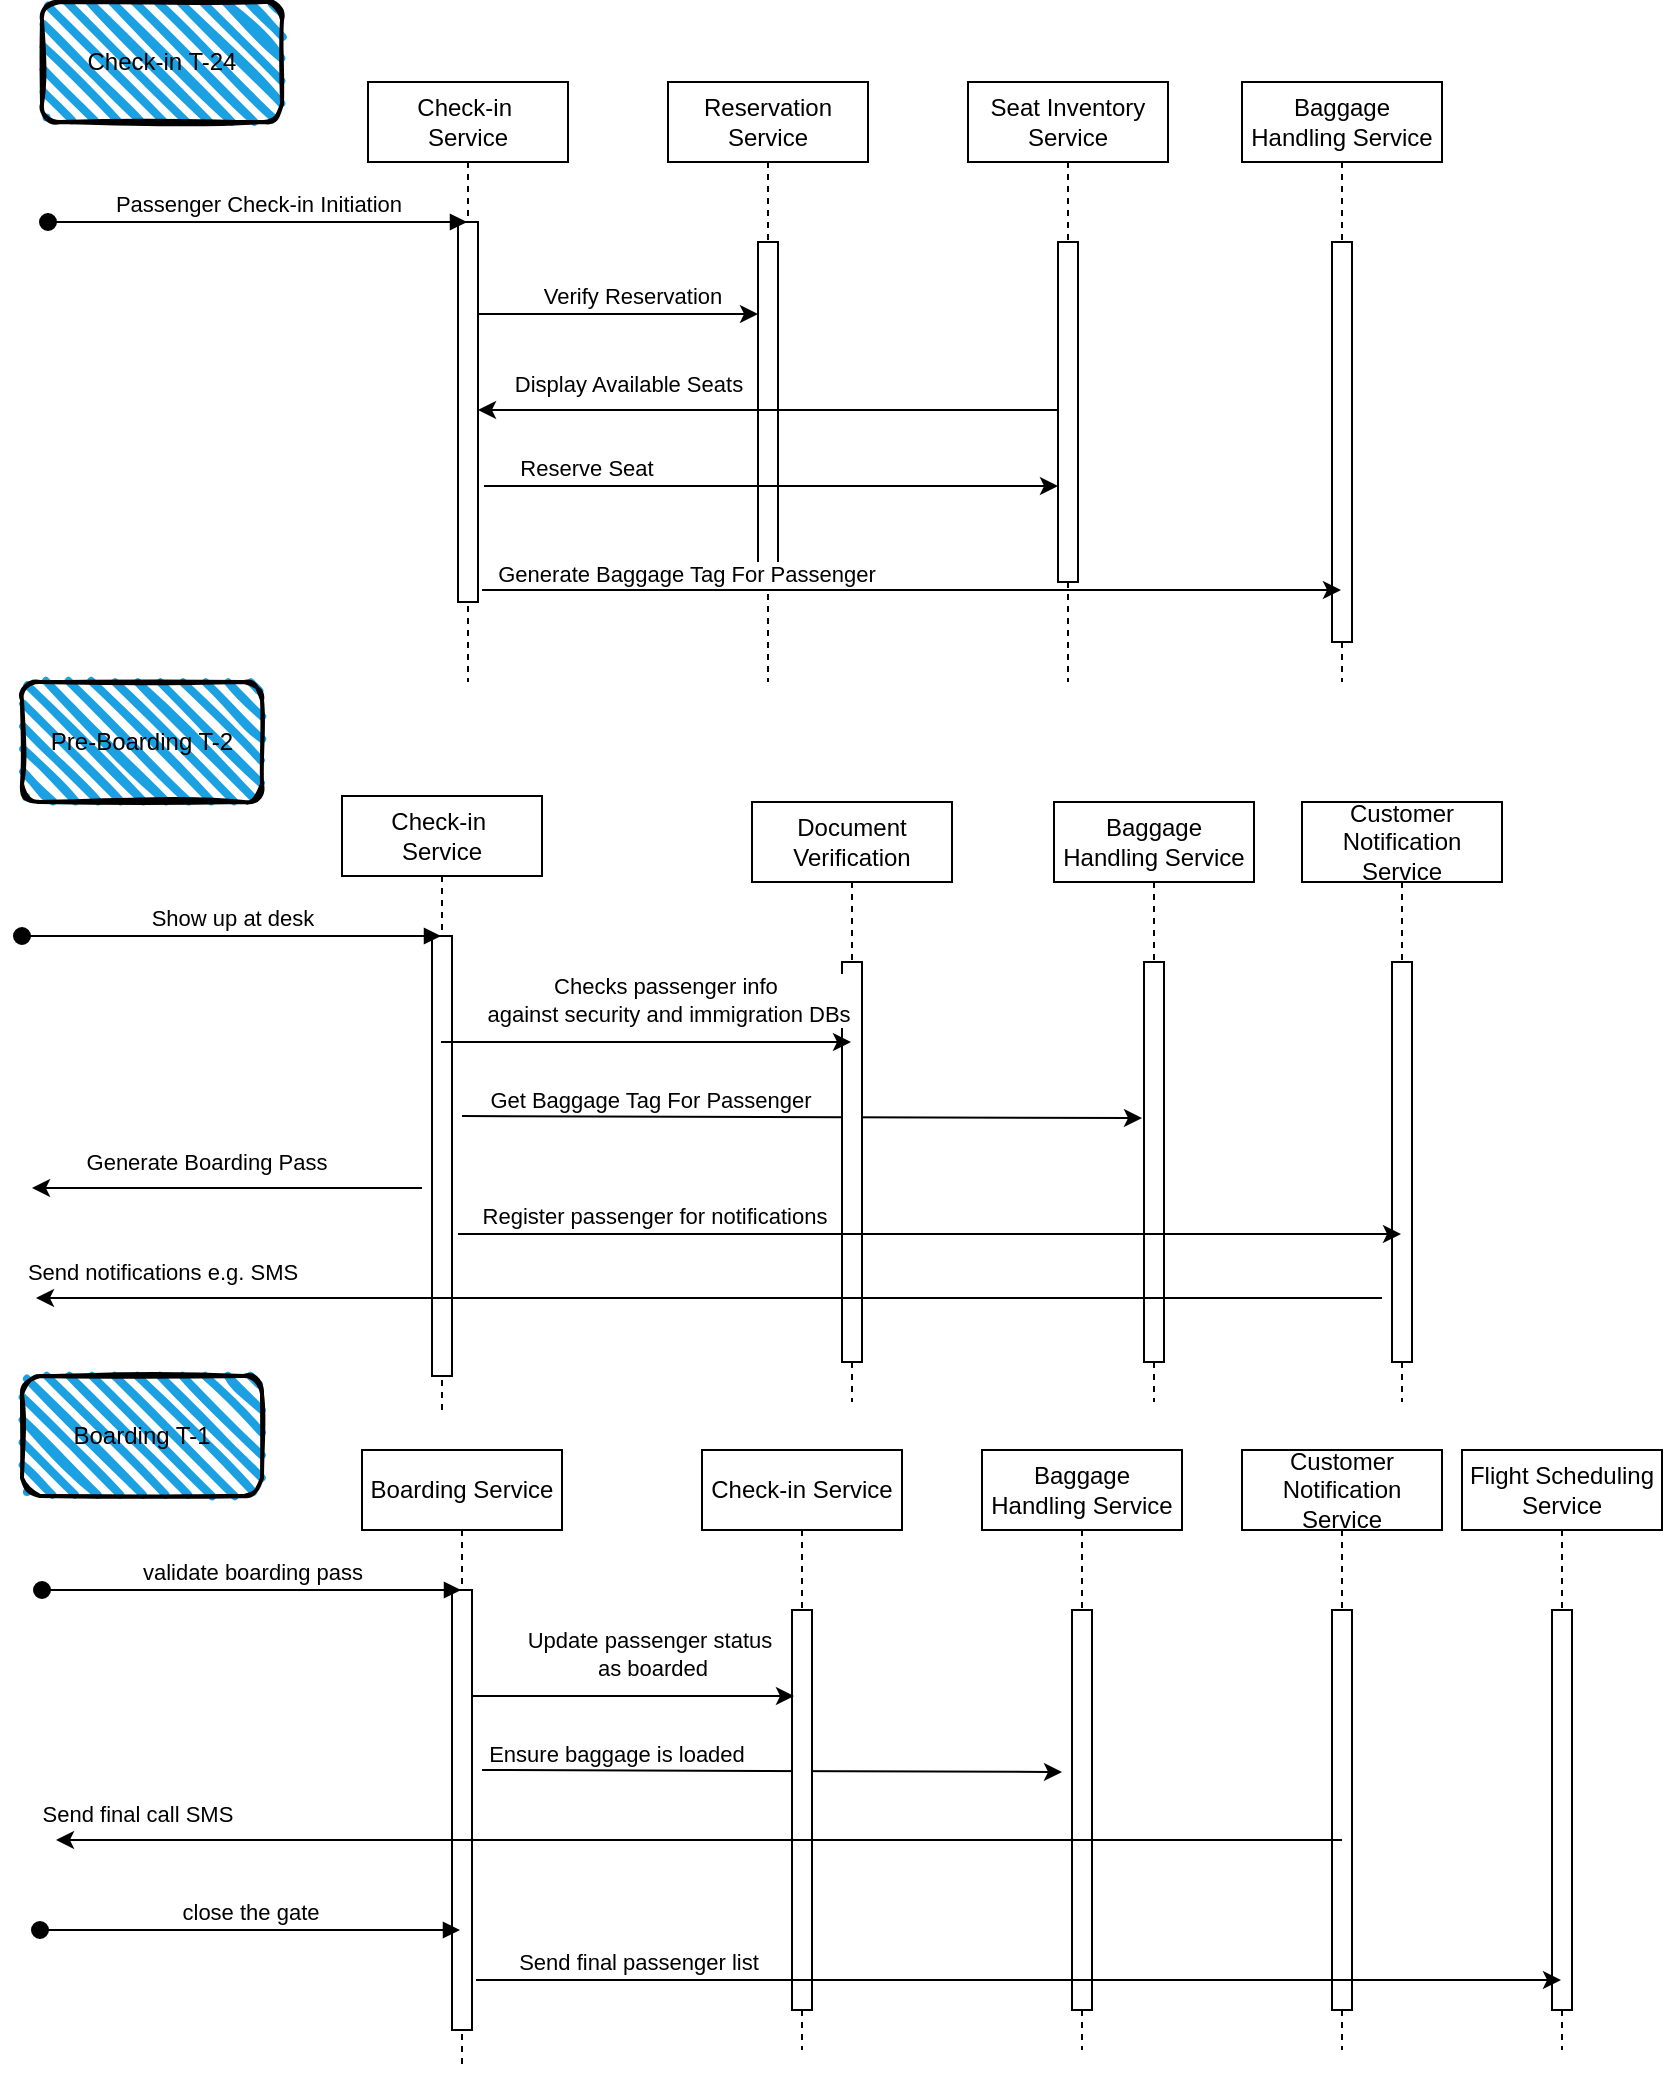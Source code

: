 <mxfile version="24.7.17">
  <diagram name="Page-1" id="2YBvvXClWsGukQMizWep">
    <mxGraphModel dx="1434" dy="738" grid="1" gridSize="10" guides="1" tooltips="1" connect="1" arrows="1" fold="1" page="1" pageScale="1" pageWidth="850" pageHeight="1100" math="0" shadow="0">
      <root>
        <mxCell id="0" />
        <mxCell id="1" parent="0" />
        <mxCell id="aM9ryv3xv72pqoxQDRHE-1" value="Check-in&amp;nbsp;&lt;div&gt;Service&lt;/div&gt;" style="shape=umlLifeline;perimeter=lifelinePerimeter;whiteSpace=wrap;html=1;container=0;dropTarget=0;collapsible=0;recursiveResize=0;outlineConnect=0;portConstraint=eastwest;newEdgeStyle={&quot;edgeStyle&quot;:&quot;elbowEdgeStyle&quot;,&quot;elbow&quot;:&quot;vertical&quot;,&quot;curved&quot;:0,&quot;rounded&quot;:0};" parent="1" vertex="1">
          <mxGeometry x="183" y="50" width="100" height="300" as="geometry" />
        </mxCell>
        <mxCell id="aM9ryv3xv72pqoxQDRHE-2" value="" style="html=1;points=[];perimeter=orthogonalPerimeter;outlineConnect=0;targetShapes=umlLifeline;portConstraint=eastwest;newEdgeStyle={&quot;edgeStyle&quot;:&quot;elbowEdgeStyle&quot;,&quot;elbow&quot;:&quot;vertical&quot;,&quot;curved&quot;:0,&quot;rounded&quot;:0};" parent="aM9ryv3xv72pqoxQDRHE-1" vertex="1">
          <mxGeometry x="45" y="70" width="10" height="190" as="geometry" />
        </mxCell>
        <mxCell id="aM9ryv3xv72pqoxQDRHE-3" value="Passenger Check-in Initiation" style="html=1;verticalAlign=bottom;startArrow=oval;endArrow=block;startSize=8;edgeStyle=elbowEdgeStyle;elbow=vertical;curved=0;rounded=0;" parent="aM9ryv3xv72pqoxQDRHE-1" target="aM9ryv3xv72pqoxQDRHE-1" edge="1">
          <mxGeometry relative="1" as="geometry">
            <mxPoint x="-160" y="70" as="sourcePoint" />
            <mxPoint x="-32" y="69" as="targetPoint" />
          </mxGeometry>
        </mxCell>
        <mxCell id="aM9ryv3xv72pqoxQDRHE-5" value="Reservation Service" style="shape=umlLifeline;perimeter=lifelinePerimeter;whiteSpace=wrap;html=1;container=0;dropTarget=0;collapsible=0;recursiveResize=0;outlineConnect=0;portConstraint=eastwest;newEdgeStyle={&quot;edgeStyle&quot;:&quot;elbowEdgeStyle&quot;,&quot;elbow&quot;:&quot;vertical&quot;,&quot;curved&quot;:0,&quot;rounded&quot;:0};" parent="1" vertex="1">
          <mxGeometry x="333" y="50" width="100" height="300" as="geometry" />
        </mxCell>
        <mxCell id="aM9ryv3xv72pqoxQDRHE-6" value="" style="html=1;points=[];perimeter=orthogonalPerimeter;outlineConnect=0;targetShapes=umlLifeline;portConstraint=eastwest;newEdgeStyle={&quot;edgeStyle&quot;:&quot;elbowEdgeStyle&quot;,&quot;elbow&quot;:&quot;vertical&quot;,&quot;curved&quot;:0,&quot;rounded&quot;:0};" parent="aM9ryv3xv72pqoxQDRHE-5" vertex="1">
          <mxGeometry x="45" y="80" width="10" height="170" as="geometry" />
        </mxCell>
        <mxCell id="A5Q3U65SZ9ayOwc_HAjR-1" value="" style="endArrow=classic;html=1;rounded=0;" edge="1" parent="1" target="aM9ryv3xv72pqoxQDRHE-6">
          <mxGeometry width="50" height="50" relative="1" as="geometry">
            <mxPoint x="238" y="166" as="sourcePoint" />
            <mxPoint x="373" y="170" as="targetPoint" />
          </mxGeometry>
        </mxCell>
        <mxCell id="A5Q3U65SZ9ayOwc_HAjR-2" value="Verify Reservation" style="edgeLabel;html=1;align=center;verticalAlign=middle;resizable=0;points=[];" vertex="1" connectable="0" parent="A5Q3U65SZ9ayOwc_HAjR-1">
          <mxGeometry x="0.1" y="1" relative="1" as="geometry">
            <mxPoint y="-8" as="offset" />
          </mxGeometry>
        </mxCell>
        <mxCell id="A5Q3U65SZ9ayOwc_HAjR-4" value="Seat Inventory Service" style="shape=umlLifeline;perimeter=lifelinePerimeter;whiteSpace=wrap;html=1;container=0;dropTarget=0;collapsible=0;recursiveResize=0;outlineConnect=0;portConstraint=eastwest;newEdgeStyle={&quot;edgeStyle&quot;:&quot;elbowEdgeStyle&quot;,&quot;elbow&quot;:&quot;vertical&quot;,&quot;curved&quot;:0,&quot;rounded&quot;:0};" vertex="1" parent="1">
          <mxGeometry x="483" y="50" width="100" height="300" as="geometry" />
        </mxCell>
        <mxCell id="A5Q3U65SZ9ayOwc_HAjR-5" value="" style="html=1;points=[];perimeter=orthogonalPerimeter;outlineConnect=0;targetShapes=umlLifeline;portConstraint=eastwest;newEdgeStyle={&quot;edgeStyle&quot;:&quot;elbowEdgeStyle&quot;,&quot;elbow&quot;:&quot;vertical&quot;,&quot;curved&quot;:0,&quot;rounded&quot;:0};" vertex="1" parent="A5Q3U65SZ9ayOwc_HAjR-4">
          <mxGeometry x="45" y="80" width="10" height="170" as="geometry" />
        </mxCell>
        <mxCell id="A5Q3U65SZ9ayOwc_HAjR-6" value="" style="endArrow=classic;html=1;rounded=0;" edge="1" parent="1" source="A5Q3U65SZ9ayOwc_HAjR-5">
          <mxGeometry width="50" height="50" relative="1" as="geometry">
            <mxPoint x="520" y="210" as="sourcePoint" />
            <mxPoint x="238" y="214" as="targetPoint" />
          </mxGeometry>
        </mxCell>
        <mxCell id="A5Q3U65SZ9ayOwc_HAjR-7" value="Display Available Seats" style="edgeLabel;html=1;align=center;verticalAlign=middle;resizable=0;points=[];" vertex="1" connectable="0" parent="A5Q3U65SZ9ayOwc_HAjR-6">
          <mxGeometry x="-0.433" y="1" relative="1" as="geometry">
            <mxPoint x="-133" y="-14" as="offset" />
          </mxGeometry>
        </mxCell>
        <mxCell id="A5Q3U65SZ9ayOwc_HAjR-8" value="" style="endArrow=classic;html=1;rounded=0;" edge="1" parent="1">
          <mxGeometry width="50" height="50" relative="1" as="geometry">
            <mxPoint x="241" y="252" as="sourcePoint" />
            <mxPoint x="528" y="252" as="targetPoint" />
          </mxGeometry>
        </mxCell>
        <mxCell id="A5Q3U65SZ9ayOwc_HAjR-9" value="Reserve Seat" style="edgeLabel;html=1;align=center;verticalAlign=middle;resizable=0;points=[];" vertex="1" connectable="0" parent="A5Q3U65SZ9ayOwc_HAjR-8">
          <mxGeometry x="0.1" y="1" relative="1" as="geometry">
            <mxPoint x="-107" y="-8" as="offset" />
          </mxGeometry>
        </mxCell>
        <mxCell id="A5Q3U65SZ9ayOwc_HAjR-11" value="Baggage Handling Service" style="shape=umlLifeline;perimeter=lifelinePerimeter;whiteSpace=wrap;html=1;container=0;dropTarget=0;collapsible=0;recursiveResize=0;outlineConnect=0;portConstraint=eastwest;newEdgeStyle={&quot;edgeStyle&quot;:&quot;elbowEdgeStyle&quot;,&quot;elbow&quot;:&quot;vertical&quot;,&quot;curved&quot;:0,&quot;rounded&quot;:0};" vertex="1" parent="1">
          <mxGeometry x="620" y="50" width="100" height="300" as="geometry" />
        </mxCell>
        <mxCell id="A5Q3U65SZ9ayOwc_HAjR-12" value="" style="html=1;points=[];perimeter=orthogonalPerimeter;outlineConnect=0;targetShapes=umlLifeline;portConstraint=eastwest;newEdgeStyle={&quot;edgeStyle&quot;:&quot;elbowEdgeStyle&quot;,&quot;elbow&quot;:&quot;vertical&quot;,&quot;curved&quot;:0,&quot;rounded&quot;:0};" vertex="1" parent="A5Q3U65SZ9ayOwc_HAjR-11">
          <mxGeometry x="45" y="80" width="10" height="200" as="geometry" />
        </mxCell>
        <mxCell id="A5Q3U65SZ9ayOwc_HAjR-14" value="" style="endArrow=classic;html=1;rounded=0;" edge="1" parent="1">
          <mxGeometry width="50" height="50" relative="1" as="geometry">
            <mxPoint x="240" y="304" as="sourcePoint" />
            <mxPoint x="669.5" y="304" as="targetPoint" />
          </mxGeometry>
        </mxCell>
        <mxCell id="A5Q3U65SZ9ayOwc_HAjR-15" value="Generate Baggage Tag For Passenger" style="edgeLabel;html=1;align=center;verticalAlign=middle;resizable=0;points=[];" vertex="1" connectable="0" parent="A5Q3U65SZ9ayOwc_HAjR-14">
          <mxGeometry x="0.1" y="1" relative="1" as="geometry">
            <mxPoint x="-134" y="-7" as="offset" />
          </mxGeometry>
        </mxCell>
        <mxCell id="A5Q3U65SZ9ayOwc_HAjR-16" value="Check-in&amp;nbsp;&lt;div&gt;Service&lt;/div&gt;" style="shape=umlLifeline;perimeter=lifelinePerimeter;whiteSpace=wrap;html=1;container=0;dropTarget=0;collapsible=0;recursiveResize=0;outlineConnect=0;portConstraint=eastwest;newEdgeStyle={&quot;edgeStyle&quot;:&quot;elbowEdgeStyle&quot;,&quot;elbow&quot;:&quot;vertical&quot;,&quot;curved&quot;:0,&quot;rounded&quot;:0};" vertex="1" parent="1">
          <mxGeometry x="170" y="407" width="100" height="310" as="geometry" />
        </mxCell>
        <mxCell id="A5Q3U65SZ9ayOwc_HAjR-17" value="" style="html=1;points=[];perimeter=orthogonalPerimeter;outlineConnect=0;targetShapes=umlLifeline;portConstraint=eastwest;newEdgeStyle={&quot;edgeStyle&quot;:&quot;elbowEdgeStyle&quot;,&quot;elbow&quot;:&quot;vertical&quot;,&quot;curved&quot;:0,&quot;rounded&quot;:0};" vertex="1" parent="A5Q3U65SZ9ayOwc_HAjR-16">
          <mxGeometry x="45" y="70" width="10" height="220" as="geometry" />
        </mxCell>
        <mxCell id="A5Q3U65SZ9ayOwc_HAjR-18" value="Show up at desk" style="html=1;verticalAlign=bottom;startArrow=oval;endArrow=block;startSize=8;edgeStyle=elbowEdgeStyle;elbow=vertical;curved=0;rounded=0;" edge="1" parent="A5Q3U65SZ9ayOwc_HAjR-16" target="A5Q3U65SZ9ayOwc_HAjR-16">
          <mxGeometry relative="1" as="geometry">
            <mxPoint x="-160" y="70" as="sourcePoint" />
            <mxPoint x="-32" y="69" as="targetPoint" />
          </mxGeometry>
        </mxCell>
        <mxCell id="A5Q3U65SZ9ayOwc_HAjR-29" value="Baggage Handling Service" style="shape=umlLifeline;perimeter=lifelinePerimeter;whiteSpace=wrap;html=1;container=0;dropTarget=0;collapsible=0;recursiveResize=0;outlineConnect=0;portConstraint=eastwest;newEdgeStyle={&quot;edgeStyle&quot;:&quot;elbowEdgeStyle&quot;,&quot;elbow&quot;:&quot;vertical&quot;,&quot;curved&quot;:0,&quot;rounded&quot;:0};" vertex="1" parent="1">
          <mxGeometry x="526" y="410" width="100" height="300" as="geometry" />
        </mxCell>
        <mxCell id="A5Q3U65SZ9ayOwc_HAjR-30" value="" style="html=1;points=[];perimeter=orthogonalPerimeter;outlineConnect=0;targetShapes=umlLifeline;portConstraint=eastwest;newEdgeStyle={&quot;edgeStyle&quot;:&quot;elbowEdgeStyle&quot;,&quot;elbow&quot;:&quot;vertical&quot;,&quot;curved&quot;:0,&quot;rounded&quot;:0};" vertex="1" parent="A5Q3U65SZ9ayOwc_HAjR-29">
          <mxGeometry x="45" y="80" width="10" height="200" as="geometry" />
        </mxCell>
        <mxCell id="A5Q3U65SZ9ayOwc_HAjR-31" value="" style="endArrow=classic;html=1;rounded=0;" edge="1" parent="1">
          <mxGeometry width="50" height="50" relative="1" as="geometry">
            <mxPoint x="230" y="567" as="sourcePoint" />
            <mxPoint x="570" y="568" as="targetPoint" />
          </mxGeometry>
        </mxCell>
        <mxCell id="A5Q3U65SZ9ayOwc_HAjR-32" value="Get Baggage Tag For Passenger" style="edgeLabel;html=1;align=center;verticalAlign=middle;resizable=0;points=[];" vertex="1" connectable="0" parent="A5Q3U65SZ9ayOwc_HAjR-31">
          <mxGeometry x="0.1" y="1" relative="1" as="geometry">
            <mxPoint x="-93" y="-8" as="offset" />
          </mxGeometry>
        </mxCell>
        <mxCell id="A5Q3U65SZ9ayOwc_HAjR-33" value="Document Verification" style="shape=umlLifeline;perimeter=lifelinePerimeter;whiteSpace=wrap;html=1;container=0;dropTarget=0;collapsible=0;recursiveResize=0;outlineConnect=0;portConstraint=eastwest;newEdgeStyle={&quot;edgeStyle&quot;:&quot;elbowEdgeStyle&quot;,&quot;elbow&quot;:&quot;vertical&quot;,&quot;curved&quot;:0,&quot;rounded&quot;:0};" vertex="1" parent="1">
          <mxGeometry x="375" y="410" width="100" height="300" as="geometry" />
        </mxCell>
        <mxCell id="A5Q3U65SZ9ayOwc_HAjR-34" value="" style="html=1;points=[];perimeter=orthogonalPerimeter;outlineConnect=0;targetShapes=umlLifeline;portConstraint=eastwest;newEdgeStyle={&quot;edgeStyle&quot;:&quot;elbowEdgeStyle&quot;,&quot;elbow&quot;:&quot;vertical&quot;,&quot;curved&quot;:0,&quot;rounded&quot;:0};" vertex="1" parent="A5Q3U65SZ9ayOwc_HAjR-33">
          <mxGeometry x="45" y="80" width="10" height="200" as="geometry" />
        </mxCell>
        <mxCell id="A5Q3U65SZ9ayOwc_HAjR-35" value="" style="endArrow=classic;html=1;rounded=0;" edge="1" parent="1">
          <mxGeometry width="50" height="50" relative="1" as="geometry">
            <mxPoint x="219.5" y="530" as="sourcePoint" />
            <mxPoint x="424.5" y="530" as="targetPoint" />
          </mxGeometry>
        </mxCell>
        <mxCell id="A5Q3U65SZ9ayOwc_HAjR-36" value="Checks passenger info&amp;nbsp;&lt;div&gt;against security and immigration DBs&lt;/div&gt;" style="edgeLabel;html=1;align=center;verticalAlign=middle;resizable=0;points=[];" vertex="1" connectable="0" parent="A5Q3U65SZ9ayOwc_HAjR-35">
          <mxGeometry x="0.107" y="-1" relative="1" as="geometry">
            <mxPoint y="-22" as="offset" />
          </mxGeometry>
        </mxCell>
        <mxCell id="A5Q3U65SZ9ayOwc_HAjR-42" value="" style="endArrow=classic;html=1;rounded=0;" edge="1" parent="1">
          <mxGeometry width="50" height="50" relative="1" as="geometry">
            <mxPoint x="210" y="603" as="sourcePoint" />
            <mxPoint x="15" y="603" as="targetPoint" />
          </mxGeometry>
        </mxCell>
        <mxCell id="A5Q3U65SZ9ayOwc_HAjR-43" value="Generate Boarding Pass" style="edgeLabel;html=1;align=center;verticalAlign=middle;resizable=0;points=[];" vertex="1" connectable="0" parent="A5Q3U65SZ9ayOwc_HAjR-42">
          <mxGeometry x="-0.433" y="1" relative="1" as="geometry">
            <mxPoint x="-53" y="-14" as="offset" />
          </mxGeometry>
        </mxCell>
        <mxCell id="A5Q3U65SZ9ayOwc_HAjR-44" value="Customer Notification Service" style="shape=umlLifeline;perimeter=lifelinePerimeter;whiteSpace=wrap;html=1;container=0;dropTarget=0;collapsible=0;recursiveResize=0;outlineConnect=0;portConstraint=eastwest;newEdgeStyle={&quot;edgeStyle&quot;:&quot;elbowEdgeStyle&quot;,&quot;elbow&quot;:&quot;vertical&quot;,&quot;curved&quot;:0,&quot;rounded&quot;:0};" vertex="1" parent="1">
          <mxGeometry x="650" y="410" width="100" height="300" as="geometry" />
        </mxCell>
        <mxCell id="A5Q3U65SZ9ayOwc_HAjR-45" value="" style="html=1;points=[];perimeter=orthogonalPerimeter;outlineConnect=0;targetShapes=umlLifeline;portConstraint=eastwest;newEdgeStyle={&quot;edgeStyle&quot;:&quot;elbowEdgeStyle&quot;,&quot;elbow&quot;:&quot;vertical&quot;,&quot;curved&quot;:0,&quot;rounded&quot;:0};" vertex="1" parent="A5Q3U65SZ9ayOwc_HAjR-44">
          <mxGeometry x="45" y="80" width="10" height="200" as="geometry" />
        </mxCell>
        <mxCell id="A5Q3U65SZ9ayOwc_HAjR-46" value="" style="endArrow=classic;html=1;rounded=0;" edge="1" parent="1" target="A5Q3U65SZ9ayOwc_HAjR-44">
          <mxGeometry width="50" height="50" relative="1" as="geometry">
            <mxPoint x="228" y="626" as="sourcePoint" />
            <mxPoint x="568" y="627" as="targetPoint" />
          </mxGeometry>
        </mxCell>
        <mxCell id="A5Q3U65SZ9ayOwc_HAjR-47" value="Register passenger for notifications" style="edgeLabel;html=1;align=center;verticalAlign=middle;resizable=0;points=[];" vertex="1" connectable="0" parent="A5Q3U65SZ9ayOwc_HAjR-46">
          <mxGeometry x="0.1" y="1" relative="1" as="geometry">
            <mxPoint x="-162" y="-8" as="offset" />
          </mxGeometry>
        </mxCell>
        <mxCell id="A5Q3U65SZ9ayOwc_HAjR-48" value="" style="endArrow=classic;html=1;rounded=0;" edge="1" parent="1">
          <mxGeometry width="50" height="50" relative="1" as="geometry">
            <mxPoint x="690" y="658" as="sourcePoint" />
            <mxPoint x="17" y="658" as="targetPoint" />
          </mxGeometry>
        </mxCell>
        <mxCell id="A5Q3U65SZ9ayOwc_HAjR-49" value="Send notifications e.g. SMS" style="edgeLabel;html=1;align=center;verticalAlign=middle;resizable=0;points=[];" vertex="1" connectable="0" parent="A5Q3U65SZ9ayOwc_HAjR-48">
          <mxGeometry x="-0.433" y="1" relative="1" as="geometry">
            <mxPoint x="-419" y="-14" as="offset" />
          </mxGeometry>
        </mxCell>
        <mxCell id="A5Q3U65SZ9ayOwc_HAjR-50" value="Boarding Service" style="shape=umlLifeline;perimeter=lifelinePerimeter;whiteSpace=wrap;html=1;container=0;dropTarget=0;collapsible=0;recursiveResize=0;outlineConnect=0;portConstraint=eastwest;newEdgeStyle={&quot;edgeStyle&quot;:&quot;elbowEdgeStyle&quot;,&quot;elbow&quot;:&quot;vertical&quot;,&quot;curved&quot;:0,&quot;rounded&quot;:0};" vertex="1" parent="1">
          <mxGeometry x="180" y="734" width="100" height="310" as="geometry" />
        </mxCell>
        <mxCell id="A5Q3U65SZ9ayOwc_HAjR-51" value="" style="html=1;points=[];perimeter=orthogonalPerimeter;outlineConnect=0;targetShapes=umlLifeline;portConstraint=eastwest;newEdgeStyle={&quot;edgeStyle&quot;:&quot;elbowEdgeStyle&quot;,&quot;elbow&quot;:&quot;vertical&quot;,&quot;curved&quot;:0,&quot;rounded&quot;:0};" vertex="1" parent="A5Q3U65SZ9ayOwc_HAjR-50">
          <mxGeometry x="45" y="70" width="10" height="220" as="geometry" />
        </mxCell>
        <mxCell id="A5Q3U65SZ9ayOwc_HAjR-52" value="validate boarding pass" style="html=1;verticalAlign=bottom;startArrow=oval;endArrow=block;startSize=8;edgeStyle=elbowEdgeStyle;elbow=vertical;curved=0;rounded=0;" edge="1" parent="A5Q3U65SZ9ayOwc_HAjR-50" target="A5Q3U65SZ9ayOwc_HAjR-50">
          <mxGeometry relative="1" as="geometry">
            <mxPoint x="-160" y="70" as="sourcePoint" />
            <mxPoint x="-32" y="69" as="targetPoint" />
          </mxGeometry>
        </mxCell>
        <mxCell id="A5Q3U65SZ9ayOwc_HAjR-53" value="Baggage Handling Service" style="shape=umlLifeline;perimeter=lifelinePerimeter;whiteSpace=wrap;html=1;container=0;dropTarget=0;collapsible=0;recursiveResize=0;outlineConnect=0;portConstraint=eastwest;newEdgeStyle={&quot;edgeStyle&quot;:&quot;elbowEdgeStyle&quot;,&quot;elbow&quot;:&quot;vertical&quot;,&quot;curved&quot;:0,&quot;rounded&quot;:0};" vertex="1" parent="1">
          <mxGeometry x="490" y="734" width="100" height="300" as="geometry" />
        </mxCell>
        <mxCell id="A5Q3U65SZ9ayOwc_HAjR-54" value="" style="html=1;points=[];perimeter=orthogonalPerimeter;outlineConnect=0;targetShapes=umlLifeline;portConstraint=eastwest;newEdgeStyle={&quot;edgeStyle&quot;:&quot;elbowEdgeStyle&quot;,&quot;elbow&quot;:&quot;vertical&quot;,&quot;curved&quot;:0,&quot;rounded&quot;:0};" vertex="1" parent="A5Q3U65SZ9ayOwc_HAjR-53">
          <mxGeometry x="45" y="80" width="10" height="200" as="geometry" />
        </mxCell>
        <mxCell id="A5Q3U65SZ9ayOwc_HAjR-55" value="" style="endArrow=classic;html=1;rounded=0;" edge="1" parent="1">
          <mxGeometry width="50" height="50" relative="1" as="geometry">
            <mxPoint x="240" y="894" as="sourcePoint" />
            <mxPoint x="530" y="895" as="targetPoint" />
          </mxGeometry>
        </mxCell>
        <mxCell id="A5Q3U65SZ9ayOwc_HAjR-56" value="Ensure baggage is loaded" style="edgeLabel;html=1;align=center;verticalAlign=middle;resizable=0;points=[];" vertex="1" connectable="0" parent="A5Q3U65SZ9ayOwc_HAjR-55">
          <mxGeometry x="0.1" y="1" relative="1" as="geometry">
            <mxPoint x="-93" y="-8" as="offset" />
          </mxGeometry>
        </mxCell>
        <mxCell id="A5Q3U65SZ9ayOwc_HAjR-57" value="Check-in Service" style="shape=umlLifeline;perimeter=lifelinePerimeter;whiteSpace=wrap;html=1;container=0;dropTarget=0;collapsible=0;recursiveResize=0;outlineConnect=0;portConstraint=eastwest;newEdgeStyle={&quot;edgeStyle&quot;:&quot;elbowEdgeStyle&quot;,&quot;elbow&quot;:&quot;vertical&quot;,&quot;curved&quot;:0,&quot;rounded&quot;:0};" vertex="1" parent="1">
          <mxGeometry x="350" y="734" width="100" height="300" as="geometry" />
        </mxCell>
        <mxCell id="A5Q3U65SZ9ayOwc_HAjR-58" value="" style="html=1;points=[];perimeter=orthogonalPerimeter;outlineConnect=0;targetShapes=umlLifeline;portConstraint=eastwest;newEdgeStyle={&quot;edgeStyle&quot;:&quot;elbowEdgeStyle&quot;,&quot;elbow&quot;:&quot;vertical&quot;,&quot;curved&quot;:0,&quot;rounded&quot;:0};" vertex="1" parent="A5Q3U65SZ9ayOwc_HAjR-57">
          <mxGeometry x="45" y="80" width="10" height="200" as="geometry" />
        </mxCell>
        <mxCell id="A5Q3U65SZ9ayOwc_HAjR-59" value="" style="endArrow=classic;html=1;rounded=0;" edge="1" parent="1">
          <mxGeometry width="50" height="50" relative="1" as="geometry">
            <mxPoint x="235.5" y="857" as="sourcePoint" />
            <mxPoint x="396" y="857" as="targetPoint" />
          </mxGeometry>
        </mxCell>
        <mxCell id="A5Q3U65SZ9ayOwc_HAjR-60" value="Update passenger status&amp;nbsp;&lt;div&gt;as boarded&lt;/div&gt;" style="edgeLabel;html=1;align=center;verticalAlign=middle;resizable=0;points=[];" vertex="1" connectable="0" parent="A5Q3U65SZ9ayOwc_HAjR-59">
          <mxGeometry x="0.107" y="-1" relative="1" as="geometry">
            <mxPoint y="-22" as="offset" />
          </mxGeometry>
        </mxCell>
        <mxCell id="A5Q3U65SZ9ayOwc_HAjR-62" value="Customer Notification Service" style="shape=umlLifeline;perimeter=lifelinePerimeter;whiteSpace=wrap;html=1;container=0;dropTarget=0;collapsible=0;recursiveResize=0;outlineConnect=0;portConstraint=eastwest;newEdgeStyle={&quot;edgeStyle&quot;:&quot;elbowEdgeStyle&quot;,&quot;elbow&quot;:&quot;vertical&quot;,&quot;curved&quot;:0,&quot;rounded&quot;:0};" vertex="1" parent="1">
          <mxGeometry x="620" y="734" width="100" height="300" as="geometry" />
        </mxCell>
        <mxCell id="A5Q3U65SZ9ayOwc_HAjR-63" value="" style="html=1;points=[];perimeter=orthogonalPerimeter;outlineConnect=0;targetShapes=umlLifeline;portConstraint=eastwest;newEdgeStyle={&quot;edgeStyle&quot;:&quot;elbowEdgeStyle&quot;,&quot;elbow&quot;:&quot;vertical&quot;,&quot;curved&quot;:0,&quot;rounded&quot;:0};" vertex="1" parent="A5Q3U65SZ9ayOwc_HAjR-62">
          <mxGeometry x="45" y="80" width="10" height="200" as="geometry" />
        </mxCell>
        <mxCell id="A5Q3U65SZ9ayOwc_HAjR-68" value="Boarding T-1" style="rounded=1;whiteSpace=wrap;html=1;strokeWidth=2;fillWeight=4;hachureGap=8;hachureAngle=45;fillColor=#1ba1e2;sketch=1;" vertex="1" parent="1">
          <mxGeometry x="10" y="697" width="120" height="60" as="geometry" />
        </mxCell>
        <mxCell id="A5Q3U65SZ9ayOwc_HAjR-69" value="Pre-Boarding T-2" style="rounded=1;whiteSpace=wrap;html=1;strokeWidth=2;fillWeight=4;hachureGap=8;hachureAngle=45;fillColor=#1ba1e2;sketch=1;" vertex="1" parent="1">
          <mxGeometry x="10" y="350" width="120" height="60" as="geometry" />
        </mxCell>
        <mxCell id="A5Q3U65SZ9ayOwc_HAjR-70" value="Check-in T-24" style="rounded=1;whiteSpace=wrap;html=1;strokeWidth=2;fillWeight=4;hachureGap=8;hachureAngle=45;fillColor=#1ba1e2;sketch=1;" vertex="1" parent="1">
          <mxGeometry x="20" y="10" width="120" height="60" as="geometry" />
        </mxCell>
        <mxCell id="A5Q3U65SZ9ayOwc_HAjR-71" value="" style="endArrow=classic;html=1;rounded=0;" edge="1" parent="1">
          <mxGeometry width="50" height="50" relative="1" as="geometry">
            <mxPoint x="670" y="929" as="sourcePoint" />
            <mxPoint x="27" y="929" as="targetPoint" />
          </mxGeometry>
        </mxCell>
        <mxCell id="A5Q3U65SZ9ayOwc_HAjR-72" value="Send final call SMS&amp;nbsp;" style="edgeLabel;html=1;align=center;verticalAlign=middle;resizable=0;points=[];" vertex="1" connectable="0" parent="A5Q3U65SZ9ayOwc_HAjR-71">
          <mxGeometry x="-0.433" y="1" relative="1" as="geometry">
            <mxPoint x="-419" y="-14" as="offset" />
          </mxGeometry>
        </mxCell>
        <mxCell id="A5Q3U65SZ9ayOwc_HAjR-73" value="close the gate" style="html=1;verticalAlign=bottom;startArrow=oval;endArrow=block;startSize=8;edgeStyle=elbowEdgeStyle;elbow=horizontal;curved=0;rounded=0;" edge="1" parent="1">
          <mxGeometry relative="1" as="geometry">
            <mxPoint x="19" y="974" as="sourcePoint" />
            <mxPoint x="229" y="974" as="targetPoint" />
          </mxGeometry>
        </mxCell>
        <mxCell id="A5Q3U65SZ9ayOwc_HAjR-74" value="Flight Scheduling Service" style="shape=umlLifeline;perimeter=lifelinePerimeter;whiteSpace=wrap;html=1;container=0;dropTarget=0;collapsible=0;recursiveResize=0;outlineConnect=0;portConstraint=eastwest;newEdgeStyle={&quot;edgeStyle&quot;:&quot;elbowEdgeStyle&quot;,&quot;elbow&quot;:&quot;vertical&quot;,&quot;curved&quot;:0,&quot;rounded&quot;:0};" vertex="1" parent="1">
          <mxGeometry x="730" y="734" width="100" height="300" as="geometry" />
        </mxCell>
        <mxCell id="A5Q3U65SZ9ayOwc_HAjR-75" value="" style="html=1;points=[];perimeter=orthogonalPerimeter;outlineConnect=0;targetShapes=umlLifeline;portConstraint=eastwest;newEdgeStyle={&quot;edgeStyle&quot;:&quot;elbowEdgeStyle&quot;,&quot;elbow&quot;:&quot;vertical&quot;,&quot;curved&quot;:0,&quot;rounded&quot;:0};" vertex="1" parent="A5Q3U65SZ9ayOwc_HAjR-74">
          <mxGeometry x="45" y="80" width="10" height="200" as="geometry" />
        </mxCell>
        <mxCell id="A5Q3U65SZ9ayOwc_HAjR-76" value="" style="endArrow=classic;html=1;rounded=0;" edge="1" parent="1" target="A5Q3U65SZ9ayOwc_HAjR-74">
          <mxGeometry width="50" height="50" relative="1" as="geometry">
            <mxPoint x="237" y="999" as="sourcePoint" />
            <mxPoint x="527" y="1000" as="targetPoint" />
          </mxGeometry>
        </mxCell>
        <mxCell id="A5Q3U65SZ9ayOwc_HAjR-77" value="Send final passenger list" style="edgeLabel;html=1;align=center;verticalAlign=middle;resizable=0;points=[];" vertex="1" connectable="0" parent="A5Q3U65SZ9ayOwc_HAjR-76">
          <mxGeometry x="0.1" y="1" relative="1" as="geometry">
            <mxPoint x="-218" y="-8" as="offset" />
          </mxGeometry>
        </mxCell>
      </root>
    </mxGraphModel>
  </diagram>
</mxfile>

